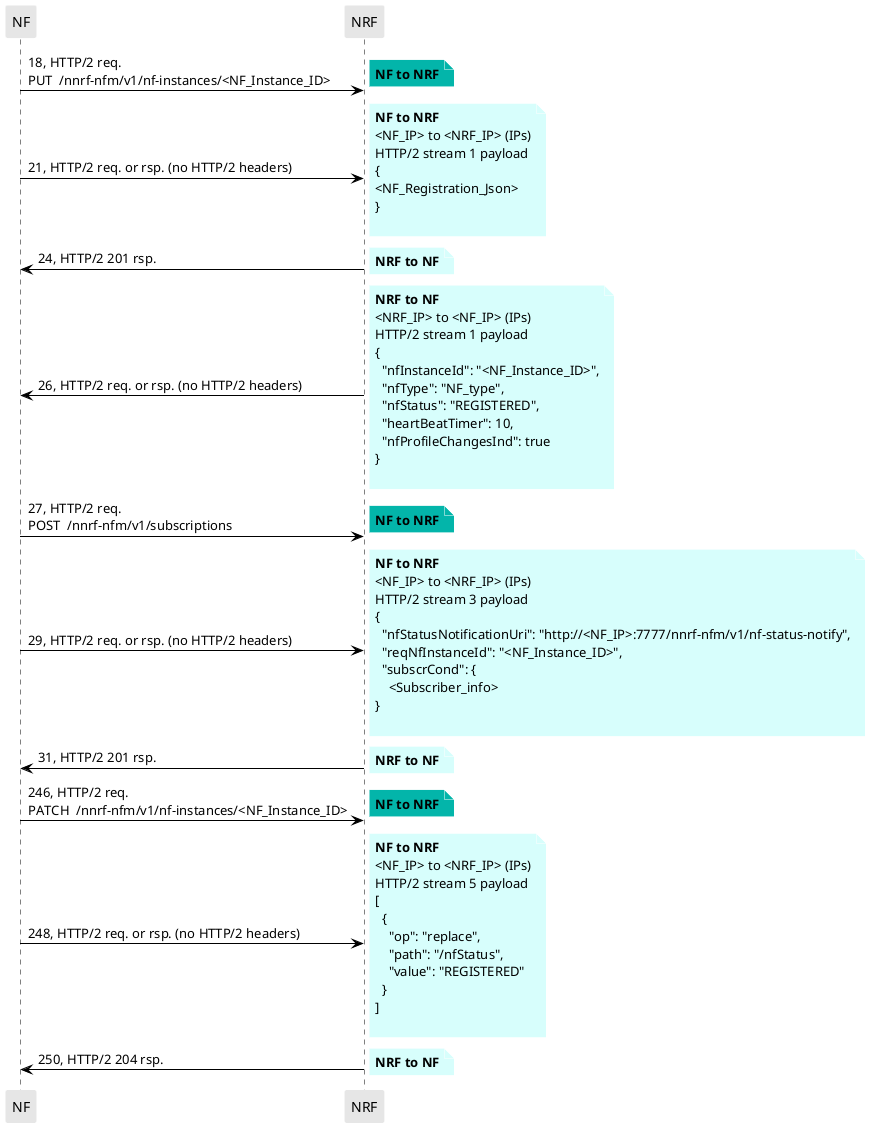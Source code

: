 @startuml
skinparam shadowing false
skinparam NoteBorderColor white
skinparam sequence {
    ArrowColor black
    LifeLineBorderColor black
    LifeLineBackgroundColor black
    ParticipantBorderColor white
    ParticipantBackgroundColor #e6e6e6
}
participant "NF"
participant "NRF"



"NF" -> "NRF": 18, HTTP/2 req.\nPUT  /nnrf-nfm/v1/nf-instances/<NF_Instance_ID>

note right #03B5AA
**NF to NRF**
end note

"NF" -> "NRF": 21, HTTP/2 req. or rsp. (no HTTP/2 headers)

note right #D7FEFC
**NF to NRF**
<NF_IP> to <NRF_IP> (IPs)
HTTP/2 stream 1 payload
{
<NF_Registration_Json>
}

end note

"NRF" -> "NF": 24, HTTP/2 201 rsp.

note right #D7FEFC
**NRF to NF**
end note

"NRF" -> "NF": 26, HTTP/2 req. or rsp. (no HTTP/2 headers)

note right #D7FEFC
**NRF to NF**
<NRF_IP> to <NF_IP> (IPs)
HTTP/2 stream 1 payload
{
  "nfInstanceId": "<NF_Instance_ID>",
  "nfType": "NF_type",
  "nfStatus": "REGISTERED",
  "heartBeatTimer": 10,
  "nfProfileChangesInd": true
}

end note

"NF" -> "NRF": 27, HTTP/2 req.\nPOST  /nnrf-nfm/v1/subscriptions

note right #03B5AA
**NF to NRF**
end note

"NF" -> "NRF": 29, HTTP/2 req. or rsp. (no HTTP/2 headers)

note right #D7FEFC
**NF to NRF**
<NF_IP> to <NRF_IP> (IPs)
HTTP/2 stream 3 payload
{
  "nfStatusNotificationUri": "http://<NF_IP>:7777/nnrf-nfm/v1/nf-status-notify",
  "reqNfInstanceId": "<NF_Instance_ID>",
  "subscrCond": {
    <Subscriber_info>
}

end note

"NRF" -> "NF": 31, HTTP/2 201 rsp.

note right #D7FEFC
**NRF to NF**
end note
"NF" -> "NRF": 246, HTTP/2 req.\nPATCH  /nnrf-nfm/v1/nf-instances/<NF_Instance_ID>

note right #03B5AA
**NF to NRF**
end note

"NF" -> "NRF": 248, HTTP/2 req. or rsp. (no HTTP/2 headers)

note right #D7FEFC
**NF to NRF**
<NF_IP> to <NRF_IP> (IPs)
HTTP/2 stream 5 payload
[
  {
    "op": "replace",
    "path": "/nfStatus",
    "value": "REGISTERED"
  }
]

end note

"NRF" -> "NF": 250, HTTP/2 204 rsp.

note right #D7FEFC
**NRF to NF**
end note

@enduml
